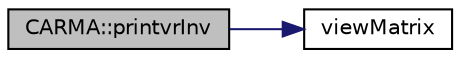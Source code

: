 digraph "CARMA::printvrInv"
{
  edge [fontname="Helvetica",fontsize="10",labelfontname="Helvetica",labelfontsize="10"];
  node [fontname="Helvetica",fontsize="10",shape=record];
  rankdir="LR";
  Node1 [label="CARMA::printvrInv",height=0.2,width=0.4,color="black", fillcolor="grey75", style="filled" fontcolor="black"];
  Node1 -> Node2 [color="midnightblue",fontsize="10",style="solid",fontname="Helvetica"];
  Node2 [label="viewMatrix",height=0.2,width=0.4,color="black", fillcolor="white", style="filled",URL="$_c_a_r_m_a_8cpp.html#a32cca3ca3e17261a84d64c6653524515"];
}
